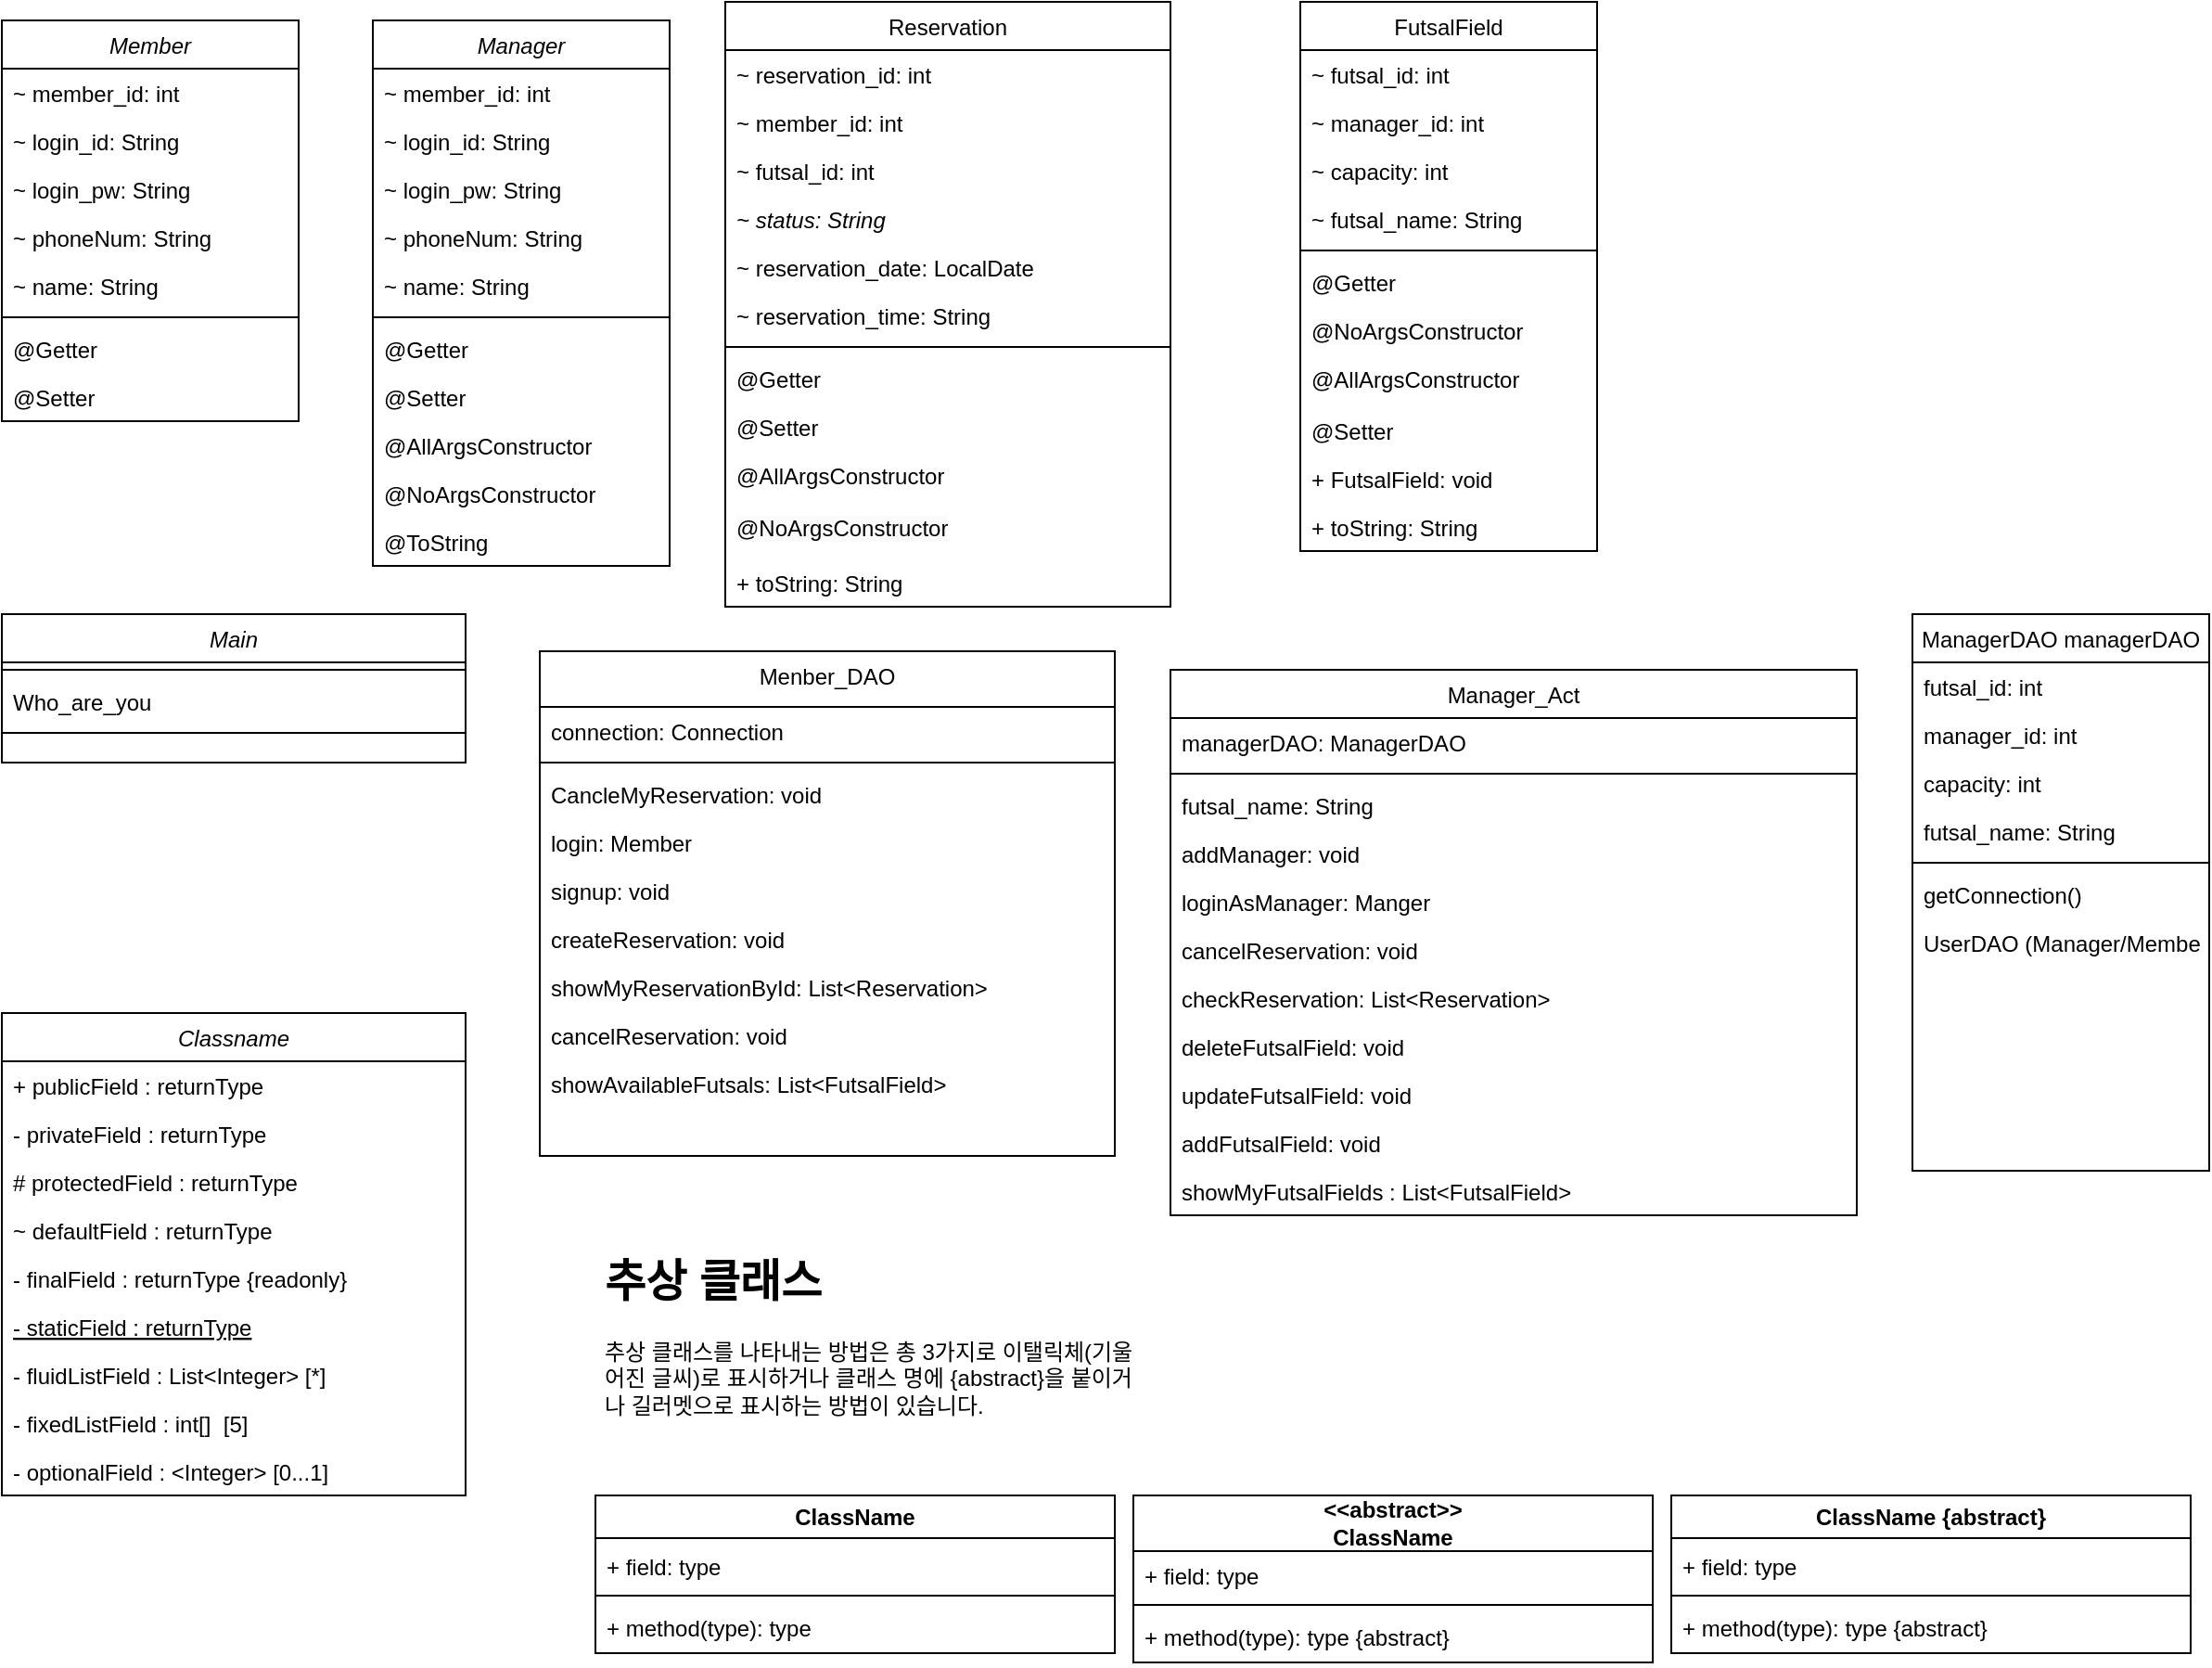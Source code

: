 <mxfile version="22.1.21" type="github">
  <diagram id="C5RBs43oDa-KdzZeNtuy" name="Page-1">
    <mxGraphModel dx="722" dy="820" grid="1" gridSize="10" guides="1" tooltips="1" connect="1" arrows="1" fold="1" page="1" pageScale="1" pageWidth="827" pageHeight="1169" math="0" shadow="0">
      <root>
        <mxCell id="WIyWlLk6GJQsqaUBKTNV-0" />
        <mxCell id="WIyWlLk6GJQsqaUBKTNV-1" parent="WIyWlLk6GJQsqaUBKTNV-0" />
        <mxCell id="zkfFHV4jXpPFQw0GAbJ--0" value="Member" style="swimlane;fontStyle=2;align=center;verticalAlign=top;childLayout=stackLayout;horizontal=1;startSize=26;horizontalStack=0;resizeParent=1;resizeLast=0;collapsible=1;marginBottom=0;rounded=0;shadow=0;strokeWidth=1;" parent="WIyWlLk6GJQsqaUBKTNV-1" vertex="1">
          <mxGeometry x="30" y="50" width="160" height="216" as="geometry">
            <mxRectangle x="230" y="140" width="160" height="26" as="alternateBounds" />
          </mxGeometry>
        </mxCell>
        <mxCell id="zkfFHV4jXpPFQw0GAbJ--1" value="~ member_id: int" style="text;align=left;verticalAlign=top;spacingLeft=4;spacingRight=4;overflow=hidden;rotatable=0;points=[[0,0.5],[1,0.5]];portConstraint=eastwest;" parent="zkfFHV4jXpPFQw0GAbJ--0" vertex="1">
          <mxGeometry y="26" width="160" height="26" as="geometry" />
        </mxCell>
        <mxCell id="zkfFHV4jXpPFQw0GAbJ--2" value="~ login_id: String" style="text;align=left;verticalAlign=top;spacingLeft=4;spacingRight=4;overflow=hidden;rotatable=0;points=[[0,0.5],[1,0.5]];portConstraint=eastwest;rounded=0;shadow=0;html=0;" parent="zkfFHV4jXpPFQw0GAbJ--0" vertex="1">
          <mxGeometry y="52" width="160" height="26" as="geometry" />
        </mxCell>
        <mxCell id="zkfFHV4jXpPFQw0GAbJ--3" value="~ login_pw: String" style="text;align=left;verticalAlign=top;spacingLeft=4;spacingRight=4;overflow=hidden;rotatable=0;points=[[0,0.5],[1,0.5]];portConstraint=eastwest;rounded=0;shadow=0;html=0;" parent="zkfFHV4jXpPFQw0GAbJ--0" vertex="1">
          <mxGeometry y="78" width="160" height="26" as="geometry" />
        </mxCell>
        <mxCell id="tCCNdO0n9Hg8xIvVdESa-0" value="~ phoneNum: String" style="text;align=left;verticalAlign=top;spacingLeft=4;spacingRight=4;overflow=hidden;rotatable=0;points=[[0,0.5],[1,0.5]];portConstraint=eastwest;rounded=0;shadow=0;html=0;" parent="zkfFHV4jXpPFQw0GAbJ--0" vertex="1">
          <mxGeometry y="104" width="160" height="26" as="geometry" />
        </mxCell>
        <mxCell id="tCCNdO0n9Hg8xIvVdESa-10" value="~ name: String" style="text;align=left;verticalAlign=top;spacingLeft=4;spacingRight=4;overflow=hidden;rotatable=0;points=[[0,0.5],[1,0.5]];portConstraint=eastwest;rounded=0;shadow=0;html=0;" parent="zkfFHV4jXpPFQw0GAbJ--0" vertex="1">
          <mxGeometry y="130" width="160" height="26" as="geometry" />
        </mxCell>
        <mxCell id="zkfFHV4jXpPFQw0GAbJ--4" value="" style="line;html=1;strokeWidth=1;align=left;verticalAlign=middle;spacingTop=-1;spacingLeft=3;spacingRight=3;rotatable=0;labelPosition=right;points=[];portConstraint=eastwest;" parent="zkfFHV4jXpPFQw0GAbJ--0" vertex="1">
          <mxGeometry y="156" width="160" height="8" as="geometry" />
        </mxCell>
        <mxCell id="zkfFHV4jXpPFQw0GAbJ--5" value="@Getter" style="text;align=left;verticalAlign=top;spacingLeft=4;spacingRight=4;overflow=hidden;rotatable=0;points=[[0,0.5],[1,0.5]];portConstraint=eastwest;" parent="zkfFHV4jXpPFQw0GAbJ--0" vertex="1">
          <mxGeometry y="164" width="160" height="26" as="geometry" />
        </mxCell>
        <mxCell id="tCCNdO0n9Hg8xIvVdESa-1" value="@Setter" style="text;align=left;verticalAlign=top;spacingLeft=4;spacingRight=4;overflow=hidden;rotatable=0;points=[[0,0.5],[1,0.5]];portConstraint=eastwest;" parent="zkfFHV4jXpPFQw0GAbJ--0" vertex="1">
          <mxGeometry y="190" width="160" height="26" as="geometry" />
        </mxCell>
        <mxCell id="zkfFHV4jXpPFQw0GAbJ--6" value="FutsalField" style="swimlane;fontStyle=0;align=center;verticalAlign=top;childLayout=stackLayout;horizontal=1;startSize=26;horizontalStack=0;resizeParent=1;resizeLast=0;collapsible=1;marginBottom=0;rounded=0;shadow=0;strokeWidth=1;" parent="WIyWlLk6GJQsqaUBKTNV-1" vertex="1">
          <mxGeometry x="730" y="40" width="160" height="296" as="geometry">
            <mxRectangle x="130" y="380" width="160" height="26" as="alternateBounds" />
          </mxGeometry>
        </mxCell>
        <mxCell id="zkfFHV4jXpPFQw0GAbJ--11" value="~ futsal_id: int" style="text;align=left;verticalAlign=top;spacingLeft=4;spacingRight=4;overflow=hidden;rotatable=0;points=[[0,0.5],[1,0.5]];portConstraint=eastwest;" parent="zkfFHV4jXpPFQw0GAbJ--6" vertex="1">
          <mxGeometry y="26" width="160" height="26" as="geometry" />
        </mxCell>
        <mxCell id="tCCNdO0n9Hg8xIvVdESa-16" value="~ manager_id: int" style="text;align=left;verticalAlign=top;spacingLeft=4;spacingRight=4;overflow=hidden;rotatable=0;points=[[0,0.5],[1,0.5]];portConstraint=eastwest;" parent="zkfFHV4jXpPFQw0GAbJ--6" vertex="1">
          <mxGeometry y="52" width="160" height="26" as="geometry" />
        </mxCell>
        <mxCell id="tCCNdO0n9Hg8xIvVdESa-17" value="~ capacity: int" style="text;align=left;verticalAlign=top;spacingLeft=4;spacingRight=4;overflow=hidden;rotatable=0;points=[[0,0.5],[1,0.5]];portConstraint=eastwest;" parent="zkfFHV4jXpPFQw0GAbJ--6" vertex="1">
          <mxGeometry y="78" width="160" height="26" as="geometry" />
        </mxCell>
        <mxCell id="tCCNdO0n9Hg8xIvVdESa-18" value="~ futsal_name: String" style="text;align=left;verticalAlign=top;spacingLeft=4;spacingRight=4;overflow=hidden;rotatable=0;points=[[0,0.5],[1,0.5]];portConstraint=eastwest;" parent="zkfFHV4jXpPFQw0GAbJ--6" vertex="1">
          <mxGeometry y="104" width="160" height="26" as="geometry" />
        </mxCell>
        <mxCell id="tCCNdO0n9Hg8xIvVdESa-19" value="" style="line;html=1;strokeWidth=1;align=left;verticalAlign=middle;spacingTop=-1;spacingLeft=3;spacingRight=3;rotatable=0;labelPosition=right;points=[];portConstraint=eastwest;" parent="zkfFHV4jXpPFQw0GAbJ--6" vertex="1">
          <mxGeometry y="130" width="160" height="8" as="geometry" />
        </mxCell>
        <mxCell id="VMm3gwzS7QjxvMIyo3Yc-3" value="@Getter" style="text;align=left;verticalAlign=top;spacingLeft=4;spacingRight=4;overflow=hidden;rotatable=0;points=[[0,0.5],[1,0.5]];portConstraint=eastwest;" vertex="1" parent="zkfFHV4jXpPFQw0GAbJ--6">
          <mxGeometry y="138" width="160" height="26" as="geometry" />
        </mxCell>
        <mxCell id="VMm3gwzS7QjxvMIyo3Yc-6" value="&lt;span style=&quot;color: rgb(0, 0, 0); font-family: Helvetica; font-size: 12px; font-style: normal; font-variant-ligatures: normal; font-variant-caps: normal; font-weight: 400; letter-spacing: normal; orphans: 2; text-align: left; text-indent: 0px; text-transform: none; widows: 2; word-spacing: 0px; -webkit-text-stroke-width: 0px; background-color: rgb(251, 251, 251); text-decoration-thickness: initial; text-decoration-style: initial; text-decoration-color: initial; float: none; display: inline !important;&quot;&gt;@NoArgsConstructor&lt;/span&gt;" style="text;whiteSpace=wrap;html=1;spacingLeft=4;spacingRight=4;" vertex="1" parent="zkfFHV4jXpPFQw0GAbJ--6">
          <mxGeometry y="164" width="160" height="26" as="geometry" />
        </mxCell>
        <mxCell id="VMm3gwzS7QjxvMIyo3Yc-5" value="@AllArgsConstructor" style="text;whiteSpace=wrap;spacingLeft=4;spacingRight=4;" vertex="1" parent="zkfFHV4jXpPFQw0GAbJ--6">
          <mxGeometry y="190" width="160" height="28" as="geometry" />
        </mxCell>
        <mxCell id="VMm3gwzS7QjxvMIyo3Yc-4" value="@Setter" style="text;align=left;verticalAlign=top;spacingLeft=4;spacingRight=4;overflow=hidden;rotatable=0;points=[[0,0.5],[1,0.5]];portConstraint=eastwest;" vertex="1" parent="zkfFHV4jXpPFQw0GAbJ--6">
          <mxGeometry y="218" width="160" height="26" as="geometry" />
        </mxCell>
        <mxCell id="VMm3gwzS7QjxvMIyo3Yc-7" value="+ FutsalField: void" style="text;align=left;verticalAlign=top;spacingLeft=4;spacingRight=4;overflow=hidden;rotatable=0;points=[[0,0.5],[1,0.5]];portConstraint=eastwest;" vertex="1" parent="zkfFHV4jXpPFQw0GAbJ--6">
          <mxGeometry y="244" width="160" height="26" as="geometry" />
        </mxCell>
        <mxCell id="VMm3gwzS7QjxvMIyo3Yc-8" value="+ toString: String" style="text;align=left;verticalAlign=top;spacingLeft=4;spacingRight=4;overflow=hidden;rotatable=0;points=[[0,0.5],[1,0.5]];portConstraint=eastwest;" vertex="1" parent="zkfFHV4jXpPFQw0GAbJ--6">
          <mxGeometry y="270" width="160" height="26" as="geometry" />
        </mxCell>
        <mxCell id="zkfFHV4jXpPFQw0GAbJ--17" value="Reservation" style="swimlane;fontStyle=0;align=center;verticalAlign=top;childLayout=stackLayout;horizontal=1;startSize=26;horizontalStack=0;resizeParent=1;resizeLast=0;collapsible=1;marginBottom=0;rounded=0;shadow=0;strokeWidth=1;" parent="WIyWlLk6GJQsqaUBKTNV-1" vertex="1">
          <mxGeometry x="420" y="40" width="240" height="326" as="geometry">
            <mxRectangle x="550" y="140" width="160" height="26" as="alternateBounds" />
          </mxGeometry>
        </mxCell>
        <mxCell id="zkfFHV4jXpPFQw0GAbJ--18" value="~ reservation_id: int" style="text;align=left;verticalAlign=top;spacingLeft=4;spacingRight=4;overflow=hidden;rotatable=0;points=[[0,0.5],[1,0.5]];portConstraint=eastwest;" parent="zkfFHV4jXpPFQw0GAbJ--17" vertex="1">
          <mxGeometry y="26" width="240" height="26" as="geometry" />
        </mxCell>
        <mxCell id="zkfFHV4jXpPFQw0GAbJ--19" value="~ member_id: int" style="text;align=left;verticalAlign=top;spacingLeft=4;spacingRight=4;overflow=hidden;rotatable=0;points=[[0,0.5],[1,0.5]];portConstraint=eastwest;rounded=0;shadow=0;html=0;" parent="zkfFHV4jXpPFQw0GAbJ--17" vertex="1">
          <mxGeometry y="52" width="240" height="26" as="geometry" />
        </mxCell>
        <mxCell id="zkfFHV4jXpPFQw0GAbJ--20" value="~ futsal_id: int" style="text;align=left;verticalAlign=top;spacingLeft=4;spacingRight=4;overflow=hidden;rotatable=0;points=[[0,0.5],[1,0.5]];portConstraint=eastwest;rounded=0;shadow=0;html=0;" parent="zkfFHV4jXpPFQw0GAbJ--17" vertex="1">
          <mxGeometry y="78" width="240" height="26" as="geometry" />
        </mxCell>
        <mxCell id="zkfFHV4jXpPFQw0GAbJ--21" value="~ status: String " style="text;align=left;verticalAlign=top;spacingLeft=4;spacingRight=4;overflow=hidden;rotatable=0;points=[[0,0.5],[1,0.5]];portConstraint=eastwest;rounded=0;shadow=0;html=0;fontStyle=2" parent="zkfFHV4jXpPFQw0GAbJ--17" vertex="1">
          <mxGeometry y="104" width="240" height="26" as="geometry" />
        </mxCell>
        <mxCell id="tCCNdO0n9Hg8xIvVdESa-13" value="~ reservation_date: LocalDate" style="text;align=left;verticalAlign=top;spacingLeft=4;spacingRight=4;overflow=hidden;rotatable=0;points=[[0,0.5],[1,0.5]];portConstraint=eastwest;rounded=0;shadow=0;html=0;" parent="zkfFHV4jXpPFQw0GAbJ--17" vertex="1">
          <mxGeometry y="130" width="240" height="26" as="geometry" />
        </mxCell>
        <mxCell id="tCCNdO0n9Hg8xIvVdESa-14" value="~ reservation_time: String" style="text;align=left;verticalAlign=top;spacingLeft=4;spacingRight=4;overflow=hidden;rotatable=0;points=[[0,0.5],[1,0.5]];portConstraint=eastwest;rounded=0;shadow=0;html=0;" parent="zkfFHV4jXpPFQw0GAbJ--17" vertex="1">
          <mxGeometry y="156" width="240" height="26" as="geometry" />
        </mxCell>
        <mxCell id="zkfFHV4jXpPFQw0GAbJ--23" value="" style="line;html=1;strokeWidth=1;align=left;verticalAlign=middle;spacingTop=-1;spacingLeft=3;spacingRight=3;rotatable=0;labelPosition=right;points=[];portConstraint=eastwest;" parent="zkfFHV4jXpPFQw0GAbJ--17" vertex="1">
          <mxGeometry y="182" width="240" height="8" as="geometry" />
        </mxCell>
        <mxCell id="zkfFHV4jXpPFQw0GAbJ--24" value="@Getter" style="text;align=left;verticalAlign=top;spacingLeft=4;spacingRight=4;overflow=hidden;rotatable=0;points=[[0,0.5],[1,0.5]];portConstraint=eastwest;" parent="zkfFHV4jXpPFQw0GAbJ--17" vertex="1">
          <mxGeometry y="190" width="240" height="26" as="geometry" />
        </mxCell>
        <mxCell id="zkfFHV4jXpPFQw0GAbJ--25" value="@Setter" style="text;align=left;verticalAlign=top;spacingLeft=4;spacingRight=4;overflow=hidden;rotatable=0;points=[[0,0.5],[1,0.5]];portConstraint=eastwest;" parent="zkfFHV4jXpPFQw0GAbJ--17" vertex="1">
          <mxGeometry y="216" width="240" height="26" as="geometry" />
        </mxCell>
        <mxCell id="VMm3gwzS7QjxvMIyo3Yc-1" value="@AllArgsConstructor" style="text;whiteSpace=wrap;spacingLeft=4;spacingRight=4;" vertex="1" parent="zkfFHV4jXpPFQw0GAbJ--17">
          <mxGeometry y="242" width="240" height="28" as="geometry" />
        </mxCell>
        <mxCell id="VMm3gwzS7QjxvMIyo3Yc-2" value="&lt;span style=&quot;color: rgb(0, 0, 0); font-family: Helvetica; font-size: 12px; font-style: normal; font-variant-ligatures: normal; font-variant-caps: normal; font-weight: 400; letter-spacing: normal; orphans: 2; text-align: left; text-indent: 0px; text-transform: none; widows: 2; word-spacing: 0px; -webkit-text-stroke-width: 0px; background-color: rgb(251, 251, 251); text-decoration-thickness: initial; text-decoration-style: initial; text-decoration-color: initial; float: none; display: inline !important;&quot;&gt;@NoArgsConstructor&lt;/span&gt;" style="text;whiteSpace=wrap;html=1;spacingLeft=4;spacingRight=4;" vertex="1" parent="zkfFHV4jXpPFQw0GAbJ--17">
          <mxGeometry y="270" width="240" height="30" as="geometry" />
        </mxCell>
        <mxCell id="VMm3gwzS7QjxvMIyo3Yc-12" value="+ toString: String" style="text;align=left;verticalAlign=top;spacingLeft=4;spacingRight=4;overflow=hidden;rotatable=0;points=[[0,0.5],[1,0.5]];portConstraint=eastwest;" vertex="1" parent="zkfFHV4jXpPFQw0GAbJ--17">
          <mxGeometry y="300" width="240" height="26" as="geometry" />
        </mxCell>
        <mxCell id="tCCNdO0n9Hg8xIvVdESa-2" value="Manager" style="swimlane;fontStyle=2;align=center;verticalAlign=top;childLayout=stackLayout;horizontal=1;startSize=26;horizontalStack=0;resizeParent=1;resizeLast=0;collapsible=1;marginBottom=0;rounded=0;shadow=0;strokeWidth=1;" parent="WIyWlLk6GJQsqaUBKTNV-1" vertex="1">
          <mxGeometry x="230" y="50" width="160" height="294" as="geometry">
            <mxRectangle x="230" y="140" width="160" height="26" as="alternateBounds" />
          </mxGeometry>
        </mxCell>
        <mxCell id="tCCNdO0n9Hg8xIvVdESa-3" value="~ member_id: int" style="text;align=left;verticalAlign=top;spacingLeft=4;spacingRight=4;overflow=hidden;rotatable=0;points=[[0,0.5],[1,0.5]];portConstraint=eastwest;" parent="tCCNdO0n9Hg8xIvVdESa-2" vertex="1">
          <mxGeometry y="26" width="160" height="26" as="geometry" />
        </mxCell>
        <mxCell id="tCCNdO0n9Hg8xIvVdESa-4" value="~ login_id: String" style="text;align=left;verticalAlign=top;spacingLeft=4;spacingRight=4;overflow=hidden;rotatable=0;points=[[0,0.5],[1,0.5]];portConstraint=eastwest;rounded=0;shadow=0;html=0;" parent="tCCNdO0n9Hg8xIvVdESa-2" vertex="1">
          <mxGeometry y="52" width="160" height="26" as="geometry" />
        </mxCell>
        <mxCell id="tCCNdO0n9Hg8xIvVdESa-5" value="~ login_pw: String" style="text;align=left;verticalAlign=top;spacingLeft=4;spacingRight=4;overflow=hidden;rotatable=0;points=[[0,0.5],[1,0.5]];portConstraint=eastwest;rounded=0;shadow=0;html=0;" parent="tCCNdO0n9Hg8xIvVdESa-2" vertex="1">
          <mxGeometry y="78" width="160" height="26" as="geometry" />
        </mxCell>
        <mxCell id="tCCNdO0n9Hg8xIvVdESa-6" value="~ phoneNum: String" style="text;align=left;verticalAlign=top;spacingLeft=4;spacingRight=4;overflow=hidden;rotatable=0;points=[[0,0.5],[1,0.5]];portConstraint=eastwest;rounded=0;shadow=0;html=0;" parent="tCCNdO0n9Hg8xIvVdESa-2" vertex="1">
          <mxGeometry y="104" width="160" height="26" as="geometry" />
        </mxCell>
        <mxCell id="tCCNdO0n9Hg8xIvVdESa-11" value="~ name: String" style="text;align=left;verticalAlign=top;spacingLeft=4;spacingRight=4;overflow=hidden;rotatable=0;points=[[0,0.5],[1,0.5]];portConstraint=eastwest;rounded=0;shadow=0;html=0;" parent="tCCNdO0n9Hg8xIvVdESa-2" vertex="1">
          <mxGeometry y="130" width="160" height="26" as="geometry" />
        </mxCell>
        <mxCell id="tCCNdO0n9Hg8xIvVdESa-7" value="" style="line;html=1;strokeWidth=1;align=left;verticalAlign=middle;spacingTop=-1;spacingLeft=3;spacingRight=3;rotatable=0;labelPosition=right;points=[];portConstraint=eastwest;" parent="tCCNdO0n9Hg8xIvVdESa-2" vertex="1">
          <mxGeometry y="156" width="160" height="8" as="geometry" />
        </mxCell>
        <mxCell id="tCCNdO0n9Hg8xIvVdESa-8" value="@Getter" style="text;align=left;verticalAlign=top;spacingLeft=4;spacingRight=4;overflow=hidden;rotatable=0;points=[[0,0.5],[1,0.5]];portConstraint=eastwest;" parent="tCCNdO0n9Hg8xIvVdESa-2" vertex="1">
          <mxGeometry y="164" width="160" height="26" as="geometry" />
        </mxCell>
        <mxCell id="tCCNdO0n9Hg8xIvVdESa-9" value="@Setter" style="text;align=left;verticalAlign=top;spacingLeft=4;spacingRight=4;overflow=hidden;rotatable=0;points=[[0,0.5],[1,0.5]];portConstraint=eastwest;" parent="tCCNdO0n9Hg8xIvVdESa-2" vertex="1">
          <mxGeometry y="190" width="160" height="26" as="geometry" />
        </mxCell>
        <mxCell id="VMm3gwzS7QjxvMIyo3Yc-9" value="@AllArgsConstructor" style="text;align=left;verticalAlign=top;spacingLeft=4;spacingRight=4;overflow=hidden;rotatable=0;points=[[0,0.5],[1,0.5]];portConstraint=eastwest;" vertex="1" parent="tCCNdO0n9Hg8xIvVdESa-2">
          <mxGeometry y="216" width="160" height="26" as="geometry" />
        </mxCell>
        <mxCell id="VMm3gwzS7QjxvMIyo3Yc-10" value="@NoArgsConstructor" style="text;align=left;verticalAlign=top;spacingLeft=4;spacingRight=4;overflow=hidden;rotatable=0;points=[[0,0.5],[1,0.5]];portConstraint=eastwest;" vertex="1" parent="tCCNdO0n9Hg8xIvVdESa-2">
          <mxGeometry y="242" width="160" height="26" as="geometry" />
        </mxCell>
        <mxCell id="VMm3gwzS7QjxvMIyo3Yc-11" value="@ToString" style="text;align=left;verticalAlign=top;spacingLeft=4;spacingRight=4;overflow=hidden;rotatable=0;points=[[0,0.5],[1,0.5]];portConstraint=eastwest;" vertex="1" parent="tCCNdO0n9Hg8xIvVdESa-2">
          <mxGeometry y="268" width="160" height="26" as="geometry" />
        </mxCell>
        <mxCell id="tCCNdO0n9Hg8xIvVdESa-20" value="Main" style="swimlane;fontStyle=2;align=center;verticalAlign=top;childLayout=stackLayout;horizontal=1;startSize=26;horizontalStack=0;resizeParent=1;resizeLast=0;collapsible=1;marginBottom=0;rounded=0;shadow=0;strokeWidth=1;" parent="WIyWlLk6GJQsqaUBKTNV-1" vertex="1">
          <mxGeometry x="30" y="370" width="250" height="80" as="geometry">
            <mxRectangle x="230" y="140" width="160" height="26" as="alternateBounds" />
          </mxGeometry>
        </mxCell>
        <mxCell id="tCCNdO0n9Hg8xIvVdESa-26" value="" style="line;html=1;strokeWidth=1;align=left;verticalAlign=middle;spacingTop=-1;spacingLeft=3;spacingRight=3;rotatable=0;labelPosition=right;points=[];portConstraint=eastwest;" parent="tCCNdO0n9Hg8xIvVdESa-20" vertex="1">
          <mxGeometry y="26" width="250" height="8" as="geometry" />
        </mxCell>
        <mxCell id="tCCNdO0n9Hg8xIvVdESa-27" value="Who_are_you" style="text;align=left;verticalAlign=top;spacingLeft=4;spacingRight=4;overflow=hidden;rotatable=0;points=[[0,0.5],[1,0.5]];portConstraint=eastwest;" parent="tCCNdO0n9Hg8xIvVdESa-20" vertex="1">
          <mxGeometry y="34" width="250" height="26" as="geometry" />
        </mxCell>
        <mxCell id="tCCNdO0n9Hg8xIvVdESa-51" value="" style="line;html=1;strokeWidth=1;align=left;verticalAlign=middle;spacingTop=-1;spacingLeft=3;spacingRight=3;rotatable=0;labelPosition=right;points=[];portConstraint=eastwest;" parent="tCCNdO0n9Hg8xIvVdESa-20" vertex="1">
          <mxGeometry y="60" width="250" height="8" as="geometry" />
        </mxCell>
        <mxCell id="tCCNdO0n9Hg8xIvVdESa-52" value="ManagerDAO managerDAO" style="swimlane;fontStyle=0;align=center;verticalAlign=top;childLayout=stackLayout;horizontal=1;startSize=26;horizontalStack=0;resizeParent=1;resizeLast=0;collapsible=1;marginBottom=0;rounded=0;shadow=0;strokeWidth=1;" parent="WIyWlLk6GJQsqaUBKTNV-1" vertex="1">
          <mxGeometry x="1060" y="370" width="160" height="300" as="geometry">
            <mxRectangle x="130" y="380" width="160" height="26" as="alternateBounds" />
          </mxGeometry>
        </mxCell>
        <mxCell id="tCCNdO0n9Hg8xIvVdESa-53" value="futsal_id: int" style="text;align=left;verticalAlign=top;spacingLeft=4;spacingRight=4;overflow=hidden;rotatable=0;points=[[0,0.5],[1,0.5]];portConstraint=eastwest;" parent="tCCNdO0n9Hg8xIvVdESa-52" vertex="1">
          <mxGeometry y="26" width="160" height="26" as="geometry" />
        </mxCell>
        <mxCell id="tCCNdO0n9Hg8xIvVdESa-54" value="manager_id: int" style="text;align=left;verticalAlign=top;spacingLeft=4;spacingRight=4;overflow=hidden;rotatable=0;points=[[0,0.5],[1,0.5]];portConstraint=eastwest;" parent="tCCNdO0n9Hg8xIvVdESa-52" vertex="1">
          <mxGeometry y="52" width="160" height="26" as="geometry" />
        </mxCell>
        <mxCell id="tCCNdO0n9Hg8xIvVdESa-55" value="capacity: int" style="text;align=left;verticalAlign=top;spacingLeft=4;spacingRight=4;overflow=hidden;rotatable=0;points=[[0,0.5],[1,0.5]];portConstraint=eastwest;" parent="tCCNdO0n9Hg8xIvVdESa-52" vertex="1">
          <mxGeometry y="78" width="160" height="26" as="geometry" />
        </mxCell>
        <mxCell id="tCCNdO0n9Hg8xIvVdESa-56" value="futsal_name: String" style="text;align=left;verticalAlign=top;spacingLeft=4;spacingRight=4;overflow=hidden;rotatable=0;points=[[0,0.5],[1,0.5]];portConstraint=eastwest;" parent="tCCNdO0n9Hg8xIvVdESa-52" vertex="1">
          <mxGeometry y="104" width="160" height="26" as="geometry" />
        </mxCell>
        <mxCell id="tCCNdO0n9Hg8xIvVdESa-57" value="" style="line;html=1;strokeWidth=1;align=left;verticalAlign=middle;spacingTop=-1;spacingLeft=3;spacingRight=3;rotatable=0;labelPosition=right;points=[];portConstraint=eastwest;" parent="tCCNdO0n9Hg8xIvVdESa-52" vertex="1">
          <mxGeometry y="130" width="160" height="8" as="geometry" />
        </mxCell>
        <mxCell id="tCCNdO0n9Hg8xIvVdESa-58" value="getConnection()" style="text;align=left;verticalAlign=top;spacingLeft=4;spacingRight=4;overflow=hidden;rotatable=0;points=[[0,0.5],[1,0.5]];portConstraint=eastwest;" parent="tCCNdO0n9Hg8xIvVdESa-52" vertex="1">
          <mxGeometry y="138" width="160" height="26" as="geometry" />
        </mxCell>
        <mxCell id="tCCNdO0n9Hg8xIvVdESa-59" value="UserDAO (Manager/Member" style="text;align=left;verticalAlign=top;spacingLeft=4;spacingRight=4;overflow=hidden;rotatable=0;points=[[0,0.5],[1,0.5]];portConstraint=eastwest;" parent="tCCNdO0n9Hg8xIvVdESa-52" vertex="1">
          <mxGeometry y="164" width="160" height="26" as="geometry" />
        </mxCell>
        <mxCell id="tCCNdO0n9Hg8xIvVdESa-62" value="Manager_Act" style="swimlane;fontStyle=0;align=center;verticalAlign=top;childLayout=stackLayout;horizontal=1;startSize=26;horizontalStack=0;resizeParent=1;resizeLast=0;collapsible=1;marginBottom=0;rounded=0;shadow=0;strokeWidth=1;" parent="WIyWlLk6GJQsqaUBKTNV-1" vertex="1">
          <mxGeometry x="660" y="400" width="370" height="294" as="geometry">
            <mxRectangle x="130" y="380" width="160" height="26" as="alternateBounds" />
          </mxGeometry>
        </mxCell>
        <mxCell id="0nunxeRC1LKXCSpYbERI-6" value="managerDAO: ManagerDAO" style="text;align=left;verticalAlign=top;spacingLeft=4;spacingRight=4;overflow=hidden;rotatable=0;points=[[0,0.5],[1,0.5]];portConstraint=eastwest;" parent="tCCNdO0n9Hg8xIvVdESa-62" vertex="1">
          <mxGeometry y="26" width="370" height="26" as="geometry" />
        </mxCell>
        <mxCell id="0nunxeRC1LKXCSpYbERI-5" value="" style="line;html=1;strokeWidth=1;align=left;verticalAlign=middle;spacingTop=-1;spacingLeft=3;spacingRight=3;rotatable=0;labelPosition=right;points=[];portConstraint=eastwest;" parent="tCCNdO0n9Hg8xIvVdESa-62" vertex="1">
          <mxGeometry y="52" width="370" height="8" as="geometry" />
        </mxCell>
        <mxCell id="0nunxeRC1LKXCSpYbERI-4" value="futsal_name: String" style="text;align=left;verticalAlign=top;spacingLeft=4;spacingRight=4;overflow=hidden;rotatable=0;points=[[0,0.5],[1,0.5]];portConstraint=eastwest;" parent="tCCNdO0n9Hg8xIvVdESa-62" vertex="1">
          <mxGeometry y="60" width="370" height="26" as="geometry" />
        </mxCell>
        <mxCell id="0nunxeRC1LKXCSpYbERI-0" value="addManager: void" style="text;align=left;verticalAlign=top;spacingLeft=4;spacingRight=4;overflow=hidden;rotatable=0;points=[[0,0.5],[1,0.5]];portConstraint=eastwest;" parent="tCCNdO0n9Hg8xIvVdESa-62" vertex="1">
          <mxGeometry y="86" width="370" height="26" as="geometry" />
        </mxCell>
        <mxCell id="tCCNdO0n9Hg8xIvVdESa-70" value="loginAsManager: Manger" style="text;align=left;verticalAlign=top;spacingLeft=4;spacingRight=4;overflow=hidden;rotatable=0;points=[[0,0.5],[1,0.5]];portConstraint=eastwest;" parent="tCCNdO0n9Hg8xIvVdESa-62" vertex="1">
          <mxGeometry y="112" width="370" height="26" as="geometry" />
        </mxCell>
        <mxCell id="tCCNdO0n9Hg8xIvVdESa-76" value="cancelReservation: void" style="text;align=left;verticalAlign=top;spacingLeft=4;spacingRight=4;overflow=hidden;rotatable=0;points=[[0,0.5],[1,0.5]];portConstraint=eastwest;" parent="tCCNdO0n9Hg8xIvVdESa-62" vertex="1">
          <mxGeometry y="138" width="370" height="26" as="geometry" />
        </mxCell>
        <mxCell id="tCCNdO0n9Hg8xIvVdESa-75" value="checkReservation: List&lt;Reservation&gt;" style="text;align=left;verticalAlign=top;spacingLeft=4;spacingRight=4;overflow=hidden;rotatable=0;points=[[0,0.5],[1,0.5]];portConstraint=eastwest;" parent="tCCNdO0n9Hg8xIvVdESa-62" vertex="1">
          <mxGeometry y="164" width="370" height="26" as="geometry" />
        </mxCell>
        <mxCell id="tCCNdO0n9Hg8xIvVdESa-74" value="deleteFutsalField: void" style="text;align=left;verticalAlign=top;spacingLeft=4;spacingRight=4;overflow=hidden;rotatable=0;points=[[0,0.5],[1,0.5]];portConstraint=eastwest;" parent="tCCNdO0n9Hg8xIvVdESa-62" vertex="1">
          <mxGeometry y="190" width="370" height="26" as="geometry" />
        </mxCell>
        <mxCell id="tCCNdO0n9Hg8xIvVdESa-73" value="updateFutsalField: void" style="text;align=left;verticalAlign=top;spacingLeft=4;spacingRight=4;overflow=hidden;rotatable=0;points=[[0,0.5],[1,0.5]];portConstraint=eastwest;" parent="tCCNdO0n9Hg8xIvVdESa-62" vertex="1">
          <mxGeometry y="216" width="370" height="26" as="geometry" />
        </mxCell>
        <mxCell id="tCCNdO0n9Hg8xIvVdESa-72" value="addFutsalField: void" style="text;align=left;verticalAlign=top;spacingLeft=4;spacingRight=4;overflow=hidden;rotatable=0;points=[[0,0.5],[1,0.5]];portConstraint=eastwest;" parent="tCCNdO0n9Hg8xIvVdESa-62" vertex="1">
          <mxGeometry y="242" width="370" height="26" as="geometry" />
        </mxCell>
        <mxCell id="tCCNdO0n9Hg8xIvVdESa-71" value="showMyFutsalFields : List&lt;FutsalField&gt;" style="text;align=left;verticalAlign=top;spacingLeft=4;spacingRight=4;overflow=hidden;rotatable=0;points=[[0,0.5],[1,0.5]];portConstraint=eastwest;" parent="tCCNdO0n9Hg8xIvVdESa-62" vertex="1">
          <mxGeometry y="268" width="370" height="26" as="geometry" />
        </mxCell>
        <mxCell id="tCCNdO0n9Hg8xIvVdESa-77" value="Menber_DAO" style="swimlane;fontStyle=0;align=center;verticalAlign=top;childLayout=stackLayout;horizontal=1;startSize=30;horizontalStack=0;resizeParent=1;resizeLast=0;collapsible=1;marginBottom=0;rounded=0;shadow=0;strokeWidth=1;" parent="WIyWlLk6GJQsqaUBKTNV-1" vertex="1">
          <mxGeometry x="320" y="390" width="310" height="272" as="geometry">
            <mxRectangle x="130" y="380" width="160" height="26" as="alternateBounds" />
          </mxGeometry>
        </mxCell>
        <mxCell id="0nunxeRC1LKXCSpYbERI-7" value="connection: Connection" style="text;align=left;verticalAlign=top;spacingLeft=4;spacingRight=4;overflow=hidden;rotatable=0;points=[[0,0.5],[1,0.5]];portConstraint=eastwest;" parent="tCCNdO0n9Hg8xIvVdESa-77" vertex="1">
          <mxGeometry y="30" width="310" height="26" as="geometry" />
        </mxCell>
        <mxCell id="0nunxeRC1LKXCSpYbERI-8" value="" style="line;html=1;strokeWidth=1;align=left;verticalAlign=middle;spacingTop=-1;spacingLeft=3;spacingRight=3;rotatable=0;labelPosition=right;points=[];portConstraint=eastwest;" parent="tCCNdO0n9Hg8xIvVdESa-77" vertex="1">
          <mxGeometry y="56" width="310" height="8" as="geometry" />
        </mxCell>
        <mxCell id="tCCNdO0n9Hg8xIvVdESa-90" value="CancleMyReservation: void" style="text;align=left;verticalAlign=top;spacingLeft=4;spacingRight=4;overflow=hidden;rotatable=0;points=[[0,0.5],[1,0.5]];portConstraint=eastwest;" parent="tCCNdO0n9Hg8xIvVdESa-77" vertex="1">
          <mxGeometry y="64" width="310" height="26" as="geometry" />
        </mxCell>
        <mxCell id="tCCNdO0n9Hg8xIvVdESa-85" value="login: Member" style="text;align=left;verticalAlign=top;spacingLeft=4;spacingRight=4;overflow=hidden;rotatable=0;points=[[0,0.5],[1,0.5]];portConstraint=eastwest;" parent="tCCNdO0n9Hg8xIvVdESa-77" vertex="1">
          <mxGeometry y="90" width="310" height="26" as="geometry" />
        </mxCell>
        <mxCell id="0nunxeRC1LKXCSpYbERI-11" value="signup: void" style="text;align=left;verticalAlign=top;spacingLeft=4;spacingRight=4;overflow=hidden;rotatable=0;points=[[0,0.5],[1,0.5]];portConstraint=eastwest;" parent="tCCNdO0n9Hg8xIvVdESa-77" vertex="1">
          <mxGeometry y="116" width="310" height="26" as="geometry" />
        </mxCell>
        <mxCell id="tCCNdO0n9Hg8xIvVdESa-88" value="createReservation: void" style="text;align=left;verticalAlign=top;spacingLeft=4;spacingRight=4;overflow=hidden;rotatable=0;points=[[0,0.5],[1,0.5]];portConstraint=eastwest;" parent="tCCNdO0n9Hg8xIvVdESa-77" vertex="1">
          <mxGeometry y="142" width="310" height="26" as="geometry" />
        </mxCell>
        <mxCell id="tCCNdO0n9Hg8xIvVdESa-89" value="showMyReservationById: List&lt;Reservation&gt;" style="text;align=left;verticalAlign=top;spacingLeft=4;spacingRight=4;overflow=hidden;rotatable=0;points=[[0,0.5],[1,0.5]];portConstraint=eastwest;" parent="tCCNdO0n9Hg8xIvVdESa-77" vertex="1">
          <mxGeometry y="168" width="310" height="26" as="geometry" />
        </mxCell>
        <mxCell id="0nunxeRC1LKXCSpYbERI-12" value="cancelReservation: void" style="text;align=left;verticalAlign=top;spacingLeft=4;spacingRight=4;overflow=hidden;rotatable=0;points=[[0,0.5],[1,0.5]];portConstraint=eastwest;" parent="tCCNdO0n9Hg8xIvVdESa-77" vertex="1">
          <mxGeometry y="194" width="310" height="26" as="geometry" />
        </mxCell>
        <mxCell id="tCCNdO0n9Hg8xIvVdESa-86" value="showAvailableFutsals: List&lt;FutsalField&gt;" style="text;align=left;verticalAlign=top;spacingLeft=4;spacingRight=4;overflow=hidden;rotatable=0;points=[[0,0.5],[1,0.5]];portConstraint=eastwest;" parent="tCCNdO0n9Hg8xIvVdESa-77" vertex="1">
          <mxGeometry y="220" width="310" height="26" as="geometry" />
        </mxCell>
        <mxCell id="0nunxeRC1LKXCSpYbERI-19" value="Classname" style="swimlane;fontStyle=2;align=center;verticalAlign=top;childLayout=stackLayout;horizontal=1;startSize=26;horizontalStack=0;resizeParent=1;resizeLast=0;collapsible=1;marginBottom=0;rounded=0;shadow=0;strokeWidth=1;" parent="WIyWlLk6GJQsqaUBKTNV-1" vertex="1">
          <mxGeometry x="30" y="585" width="250" height="260" as="geometry">
            <mxRectangle x="230" y="140" width="160" height="26" as="alternateBounds" />
          </mxGeometry>
        </mxCell>
        <mxCell id="0nunxeRC1LKXCSpYbERI-21" value="+ publicField : returnType" style="text;align=left;verticalAlign=top;spacingLeft=4;spacingRight=4;overflow=hidden;rotatable=0;points=[[0,0.5],[1,0.5]];portConstraint=eastwest;" parent="0nunxeRC1LKXCSpYbERI-19" vertex="1">
          <mxGeometry y="26" width="250" height="26" as="geometry" />
        </mxCell>
        <mxCell id="0nunxeRC1LKXCSpYbERI-23" value="- privateField : returnType" style="text;align=left;verticalAlign=top;spacingLeft=4;spacingRight=4;overflow=hidden;rotatable=0;points=[[0,0.5],[1,0.5]];portConstraint=eastwest;" parent="0nunxeRC1LKXCSpYbERI-19" vertex="1">
          <mxGeometry y="52" width="250" height="26" as="geometry" />
        </mxCell>
        <mxCell id="0nunxeRC1LKXCSpYbERI-24" value="# protectedField : returnType" style="text;align=left;verticalAlign=top;spacingLeft=4;spacingRight=4;overflow=hidden;rotatable=0;points=[[0,0.5],[1,0.5]];portConstraint=eastwest;" parent="0nunxeRC1LKXCSpYbERI-19" vertex="1">
          <mxGeometry y="78" width="250" height="26" as="geometry" />
        </mxCell>
        <mxCell id="0nunxeRC1LKXCSpYbERI-25" value="~ defaultField : returnType" style="text;align=left;verticalAlign=top;spacingLeft=4;spacingRight=4;overflow=hidden;rotatable=0;points=[[0,0.5],[1,0.5]];portConstraint=eastwest;" parent="0nunxeRC1LKXCSpYbERI-19" vertex="1">
          <mxGeometry y="104" width="250" height="26" as="geometry" />
        </mxCell>
        <mxCell id="0nunxeRC1LKXCSpYbERI-26" value="- finalField : returnType {readonly}" style="text;align=left;verticalAlign=top;spacingLeft=4;spacingRight=4;overflow=hidden;rotatable=0;points=[[0,0.5],[1,0.5]];portConstraint=eastwest;" parent="0nunxeRC1LKXCSpYbERI-19" vertex="1">
          <mxGeometry y="130" width="250" height="26" as="geometry" />
        </mxCell>
        <mxCell id="0nunxeRC1LKXCSpYbERI-27" value="- staticField : returnType" style="text;align=left;verticalAlign=top;spacingLeft=4;spacingRight=4;overflow=hidden;rotatable=0;points=[[0,0.5],[1,0.5]];portConstraint=eastwest;fontStyle=4" parent="0nunxeRC1LKXCSpYbERI-19" vertex="1">
          <mxGeometry y="156" width="250" height="26" as="geometry" />
        </mxCell>
        <mxCell id="0nunxeRC1LKXCSpYbERI-28" value="- fluidListField : List&lt;Integer&gt; [*]" style="text;align=left;verticalAlign=top;spacingLeft=4;spacingRight=4;overflow=hidden;rotatable=0;points=[[0,0.5],[1,0.5]];portConstraint=eastwest;" parent="0nunxeRC1LKXCSpYbERI-19" vertex="1">
          <mxGeometry y="182" width="250" height="26" as="geometry" />
        </mxCell>
        <mxCell id="0nunxeRC1LKXCSpYbERI-30" value="- fixedListField : int[]  [5]" style="text;align=left;verticalAlign=top;spacingLeft=4;spacingRight=4;overflow=hidden;rotatable=0;points=[[0,0.5],[1,0.5]];portConstraint=eastwest;" parent="0nunxeRC1LKXCSpYbERI-19" vertex="1">
          <mxGeometry y="208" width="250" height="26" as="geometry" />
        </mxCell>
        <mxCell id="0nunxeRC1LKXCSpYbERI-29" value="- optionalField : &lt;Integer&gt; [0...1]" style="text;align=left;verticalAlign=top;spacingLeft=4;spacingRight=4;overflow=hidden;rotatable=0;points=[[0,0.5],[1,0.5]];portConstraint=eastwest;" parent="0nunxeRC1LKXCSpYbERI-19" vertex="1">
          <mxGeometry y="234" width="250" height="26" as="geometry" />
        </mxCell>
        <mxCell id="VMm3gwzS7QjxvMIyo3Yc-13" value="ClassName" style="swimlane;whiteSpace=wrap;html=1;" vertex="1" parent="WIyWlLk6GJQsqaUBKTNV-1">
          <mxGeometry x="350" y="845" width="280" height="85" as="geometry" />
        </mxCell>
        <mxCell id="VMm3gwzS7QjxvMIyo3Yc-16" value="+ field: type" style="text;align=left;verticalAlign=top;spacingLeft=4;spacingRight=4;overflow=hidden;rotatable=0;points=[[0,0.5],[1,0.5]];portConstraint=eastwest;" vertex="1" parent="VMm3gwzS7QjxvMIyo3Yc-13">
          <mxGeometry y="25" width="270" height="26" as="geometry" />
        </mxCell>
        <mxCell id="VMm3gwzS7QjxvMIyo3Yc-17" value="" style="line;html=1;strokeWidth=1;align=left;verticalAlign=middle;spacingTop=-1;spacingLeft=3;spacingRight=3;rotatable=0;labelPosition=right;points=[];portConstraint=eastwest;" vertex="1" parent="VMm3gwzS7QjxvMIyo3Yc-13">
          <mxGeometry y="50" width="280" height="8" as="geometry" />
        </mxCell>
        <mxCell id="VMm3gwzS7QjxvMIyo3Yc-18" value="+ method(type): type" style="text;align=left;verticalAlign=top;spacingLeft=4;spacingRight=4;overflow=hidden;rotatable=0;points=[[0,0.5],[1,0.5]];portConstraint=eastwest;" vertex="1" parent="VMm3gwzS7QjxvMIyo3Yc-13">
          <mxGeometry y="58" width="280" height="26" as="geometry" />
        </mxCell>
        <mxCell id="VMm3gwzS7QjxvMIyo3Yc-14" value="&lt;h1&gt;추상 클래스&lt;/h1&gt;&lt;p&gt;추상 클래스를 나타내는 방법은 총 3가지로 이탤릭체(기울어진 글씨)로 표시하거나 클래스 명에 {abstract}을 붙이거나 길러멧으로 표시하는 방법이 있습니다.&lt;br&gt;&lt;/p&gt;" style="text;html=1;strokeColor=none;fillColor=none;spacing=5;spacingTop=-20;whiteSpace=wrap;overflow=hidden;rounded=0;" vertex="1" parent="WIyWlLk6GJQsqaUBKTNV-1">
          <mxGeometry x="350" y="710" width="300" height="120" as="geometry" />
        </mxCell>
        <mxCell id="VMm3gwzS7QjxvMIyo3Yc-19" value="ClassName {abstract}" style="swimlane;whiteSpace=wrap;html=1;" vertex="1" parent="WIyWlLk6GJQsqaUBKTNV-1">
          <mxGeometry x="930" y="845" width="280" height="85" as="geometry" />
        </mxCell>
        <mxCell id="VMm3gwzS7QjxvMIyo3Yc-20" value="+ field: type" style="text;align=left;verticalAlign=top;spacingLeft=4;spacingRight=4;overflow=hidden;rotatable=0;points=[[0,0.5],[1,0.5]];portConstraint=eastwest;" vertex="1" parent="VMm3gwzS7QjxvMIyo3Yc-19">
          <mxGeometry y="25" width="270" height="26" as="geometry" />
        </mxCell>
        <mxCell id="VMm3gwzS7QjxvMIyo3Yc-21" value="" style="line;html=1;strokeWidth=1;align=left;verticalAlign=middle;spacingTop=-1;spacingLeft=3;spacingRight=3;rotatable=0;labelPosition=right;points=[];portConstraint=eastwest;" vertex="1" parent="VMm3gwzS7QjxvMIyo3Yc-19">
          <mxGeometry y="50" width="280" height="8" as="geometry" />
        </mxCell>
        <mxCell id="VMm3gwzS7QjxvMIyo3Yc-22" value="+ method(type): type {abstract}" style="text;align=left;verticalAlign=top;spacingLeft=4;spacingRight=4;overflow=hidden;rotatable=0;points=[[0,0.5],[1,0.5]];portConstraint=eastwest;" vertex="1" parent="VMm3gwzS7QjxvMIyo3Yc-19">
          <mxGeometry y="58" width="280" height="26" as="geometry" />
        </mxCell>
        <mxCell id="VMm3gwzS7QjxvMIyo3Yc-23" value="&amp;lt;&amp;lt;abstract&amp;gt;&amp;gt;&lt;br&gt;ClassName" style="swimlane;whiteSpace=wrap;html=1;startSize=30;" vertex="1" parent="WIyWlLk6GJQsqaUBKTNV-1">
          <mxGeometry x="640" y="845" width="280" height="90" as="geometry" />
        </mxCell>
        <mxCell id="VMm3gwzS7QjxvMIyo3Yc-24" value="+ field: type" style="text;align=left;verticalAlign=top;spacingLeft=4;spacingRight=4;overflow=hidden;rotatable=0;points=[[0,0.5],[1,0.5]];portConstraint=eastwest;" vertex="1" parent="VMm3gwzS7QjxvMIyo3Yc-23">
          <mxGeometry y="30" width="270" height="26" as="geometry" />
        </mxCell>
        <mxCell id="VMm3gwzS7QjxvMIyo3Yc-25" value="" style="line;html=1;strokeWidth=1;align=left;verticalAlign=middle;spacingTop=-1;spacingLeft=3;spacingRight=3;rotatable=0;labelPosition=right;points=[];portConstraint=eastwest;" vertex="1" parent="VMm3gwzS7QjxvMIyo3Yc-23">
          <mxGeometry y="55" width="280" height="8" as="geometry" />
        </mxCell>
        <mxCell id="VMm3gwzS7QjxvMIyo3Yc-26" value="+ method(type): type {abstract}" style="text;align=left;verticalAlign=top;spacingLeft=4;spacingRight=4;overflow=hidden;rotatable=0;points=[[0,0.5],[1,0.5]];portConstraint=eastwest;" vertex="1" parent="VMm3gwzS7QjxvMIyo3Yc-23">
          <mxGeometry y="63" width="280" height="26" as="geometry" />
        </mxCell>
      </root>
    </mxGraphModel>
  </diagram>
</mxfile>

